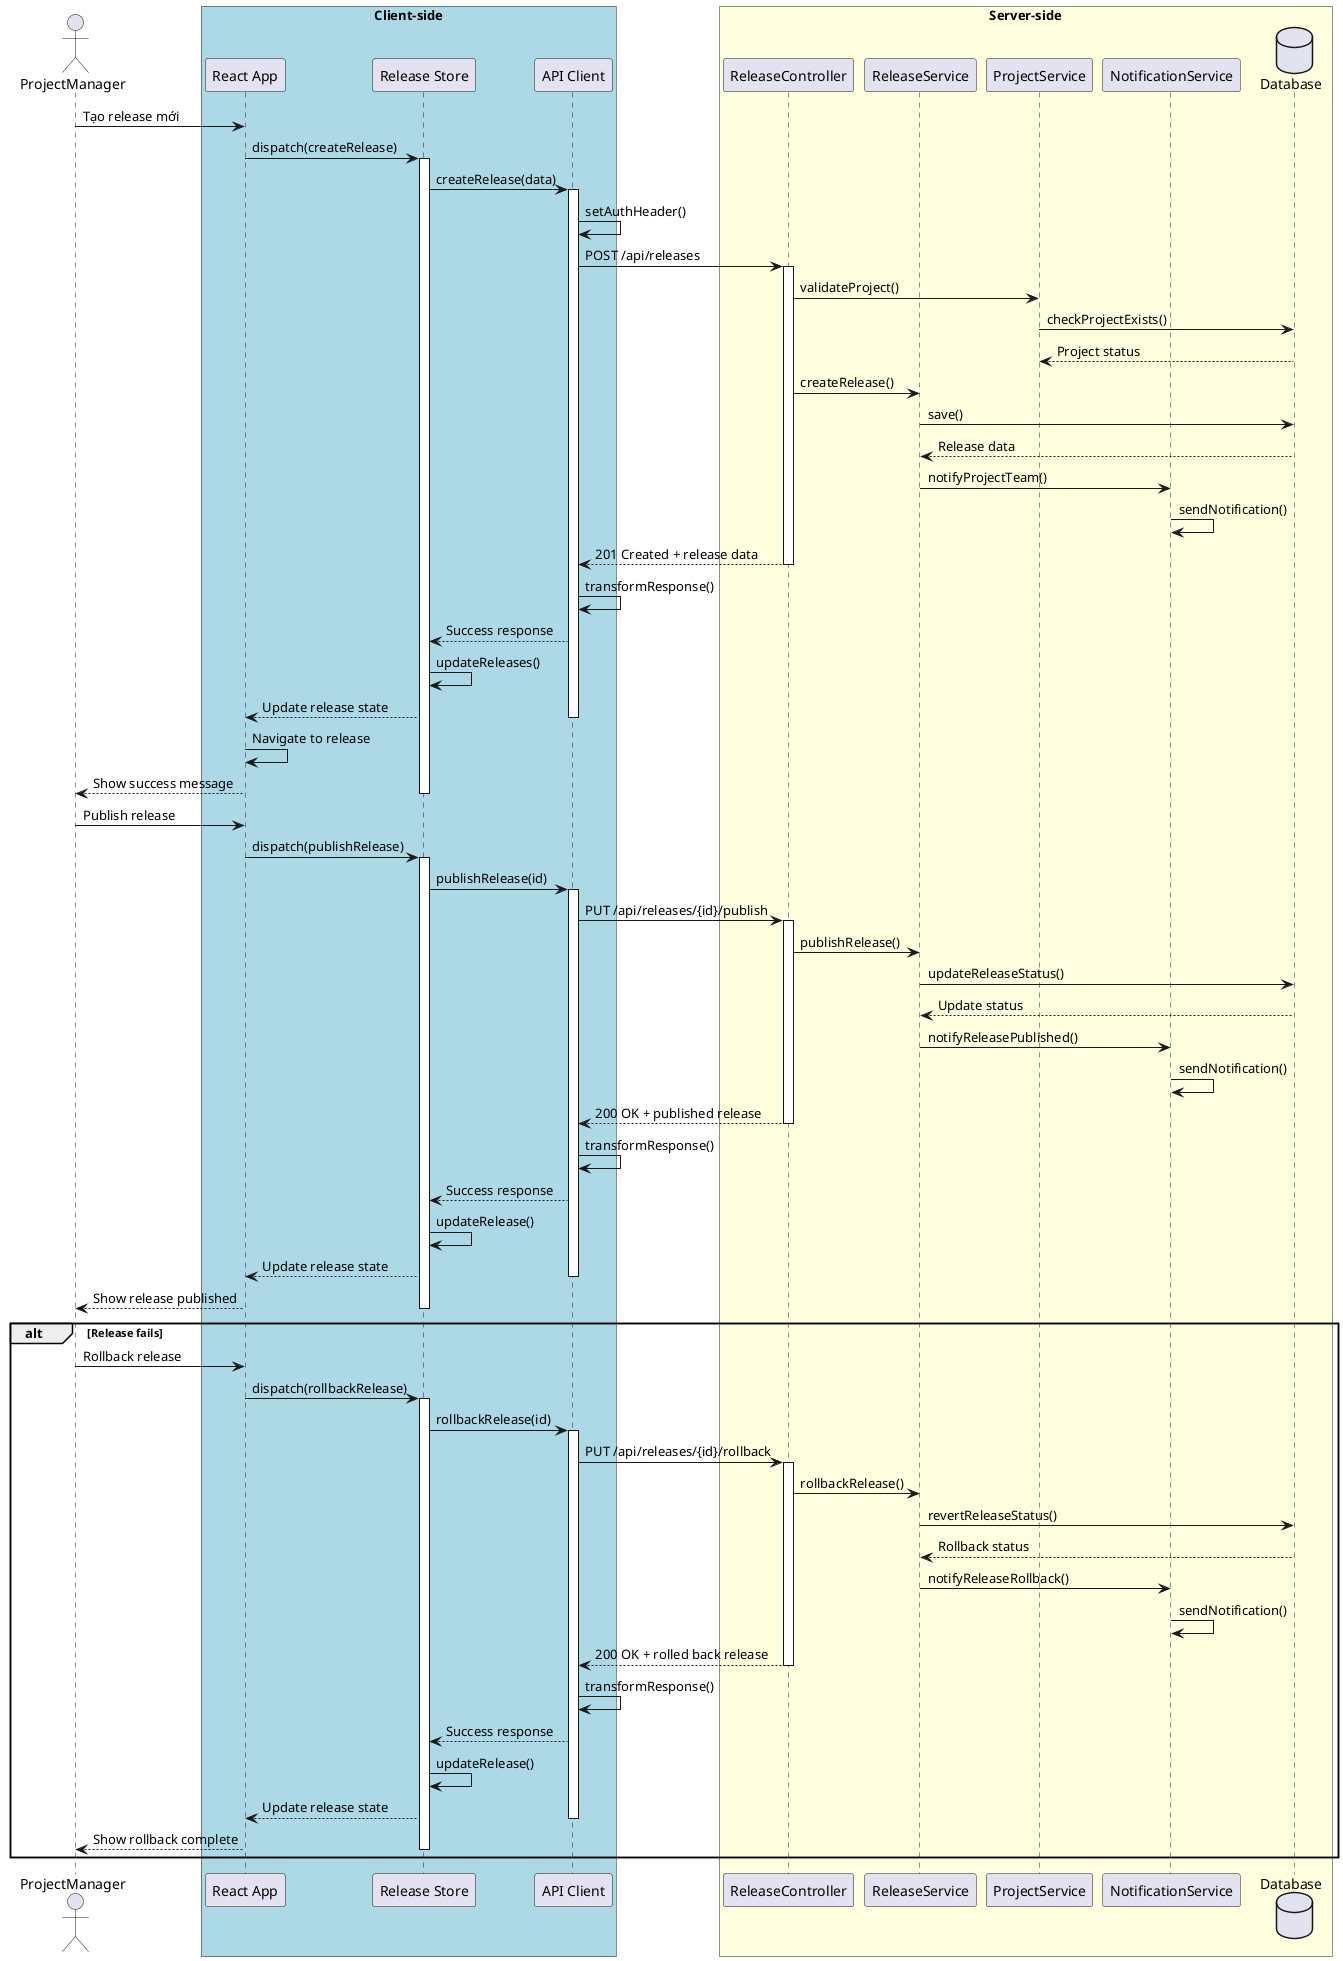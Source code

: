 @startuml
actor ProjectManager
box "Client-side" #LightBlue
participant "React App" as Client
participant "Release Store" as ReleaseStore
participant "API Client" as API
end box

box "Server-side" #LightYellow
participant "ReleaseController" as ReleaseCtrl
participant "ReleaseService" as ReleaseSvc
participant "ProjectService" as ProjSvc
participant "NotificationService" as NotifSvc
database "Database" as DB
end box

ProjectManager -> Client: Tạo release mới
Client -> ReleaseStore: dispatch(createRelease)

activate ReleaseStore
ReleaseStore -> API: createRelease(data)

activate API
API -> API: setAuthHeader()
API -> ReleaseCtrl: POST /api/releases

activate ReleaseCtrl
ReleaseCtrl -> ProjSvc: validateProject()
ProjSvc -> DB: checkProjectExists()
DB --> ProjSvc: Project status

ReleaseCtrl -> ReleaseSvc: createRelease()
ReleaseSvc -> DB: save()
DB --> ReleaseSvc: Release data

ReleaseSvc -> NotifSvc: notifyProjectTeam()
NotifSvc -> NotifSvc: sendNotification()

ReleaseCtrl --> API: 201 Created + release data
deactivate ReleaseCtrl

API -> API: transformResponse()
API --> ReleaseStore: Success response

ReleaseStore -> ReleaseStore: updateReleases()
ReleaseStore --> Client: Update release state
deactivate API

Client -> Client: Navigate to release
Client --> ProjectManager: Show success message
deactivate ReleaseStore

ProjectManager -> Client: Publish release
Client -> ReleaseStore: dispatch(publishRelease)

activate ReleaseStore
ReleaseStore -> API: publishRelease(id)

activate API
API -> ReleaseCtrl: PUT /api/releases/{id}/publish

activate ReleaseCtrl
ReleaseCtrl -> ReleaseSvc: publishRelease()
ReleaseSvc -> DB: updateReleaseStatus()
DB --> ReleaseSvc: Update status

ReleaseSvc -> NotifSvc: notifyReleasePublished()
NotifSvc -> NotifSvc: sendNotification()

ReleaseCtrl --> API: 200 OK + published release
deactivate ReleaseCtrl

API -> API: transformResponse()
API --> ReleaseStore: Success response

ReleaseStore -> ReleaseStore: updateRelease()
ReleaseStore --> Client: Update release state
deactivate API

Client --> ProjectManager: Show release published
deactivate ReleaseStore

alt Release fails
    ProjectManager -> Client: Rollback release
    Client -> ReleaseStore: dispatch(rollbackRelease)
    
    activate ReleaseStore
    ReleaseStore -> API: rollbackRelease(id)
    
    activate API
    API -> ReleaseCtrl: PUT /api/releases/{id}/rollback
    
    activate ReleaseCtrl
    ReleaseCtrl -> ReleaseSvc: rollbackRelease()
    ReleaseSvc -> DB: revertReleaseStatus()
    DB --> ReleaseSvc: Rollback status
    
    ReleaseSvc -> NotifSvc: notifyReleaseRollback()
    NotifSvc -> NotifSvc: sendNotification()
    
    ReleaseCtrl --> API: 200 OK + rolled back release
    deactivate ReleaseCtrl
    
    API -> API: transformResponse()
    API --> ReleaseStore: Success response
    
    ReleaseStore -> ReleaseStore: updateRelease()
    ReleaseStore --> Client: Update release state
    deactivate API
    
    Client --> ProjectManager: Show rollback complete
    deactivate ReleaseStore
end

@enduml 